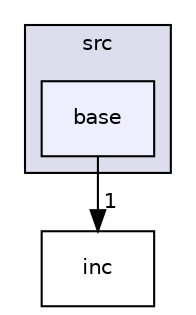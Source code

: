 digraph "/home/boo/project/sengi/src/base" {
  compound=true
  node [ fontsize="10", fontname="Helvetica"];
  edge [ labelfontsize="10", labelfontname="Helvetica"];
  subgraph clusterdir_68267d1309a1af8e8297ef4c3efbcdba {
    graph [ bgcolor="#ddddee", pencolor="black", label="src" fontname="Helvetica", fontsize="10", URL="dir_68267d1309a1af8e8297ef4c3efbcdba.html"]
  dir_0af1587c8378955de40f48b4bd1869f0 [shape=box, label="base", style="filled", fillcolor="#eeeeff", pencolor="black", URL="dir_0af1587c8378955de40f48b4bd1869f0.html"];
  }
  dir_6bc6ad22483805bbbda55258ad2a62ea [shape=box label="inc" URL="dir_6bc6ad22483805bbbda55258ad2a62ea.html"];
  dir_0af1587c8378955de40f48b4bd1869f0->dir_6bc6ad22483805bbbda55258ad2a62ea [headlabel="1", labeldistance=1.5 headhref="dir_000001_000002.html"];
}
